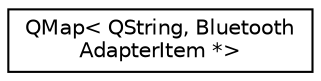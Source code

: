 digraph "类继承关系图"
{
  edge [fontname="Helvetica",fontsize="10",labelfontname="Helvetica",labelfontsize="10"];
  node [fontname="Helvetica",fontsize="10",shape=record];
  rankdir="LR";
  Node0 [label="QMap\< QString, Bluetooth\lAdapterItem *\>",height=0.2,width=0.4,color="black", fillcolor="white", style="filled",URL="$class_q_map.html"];
}
